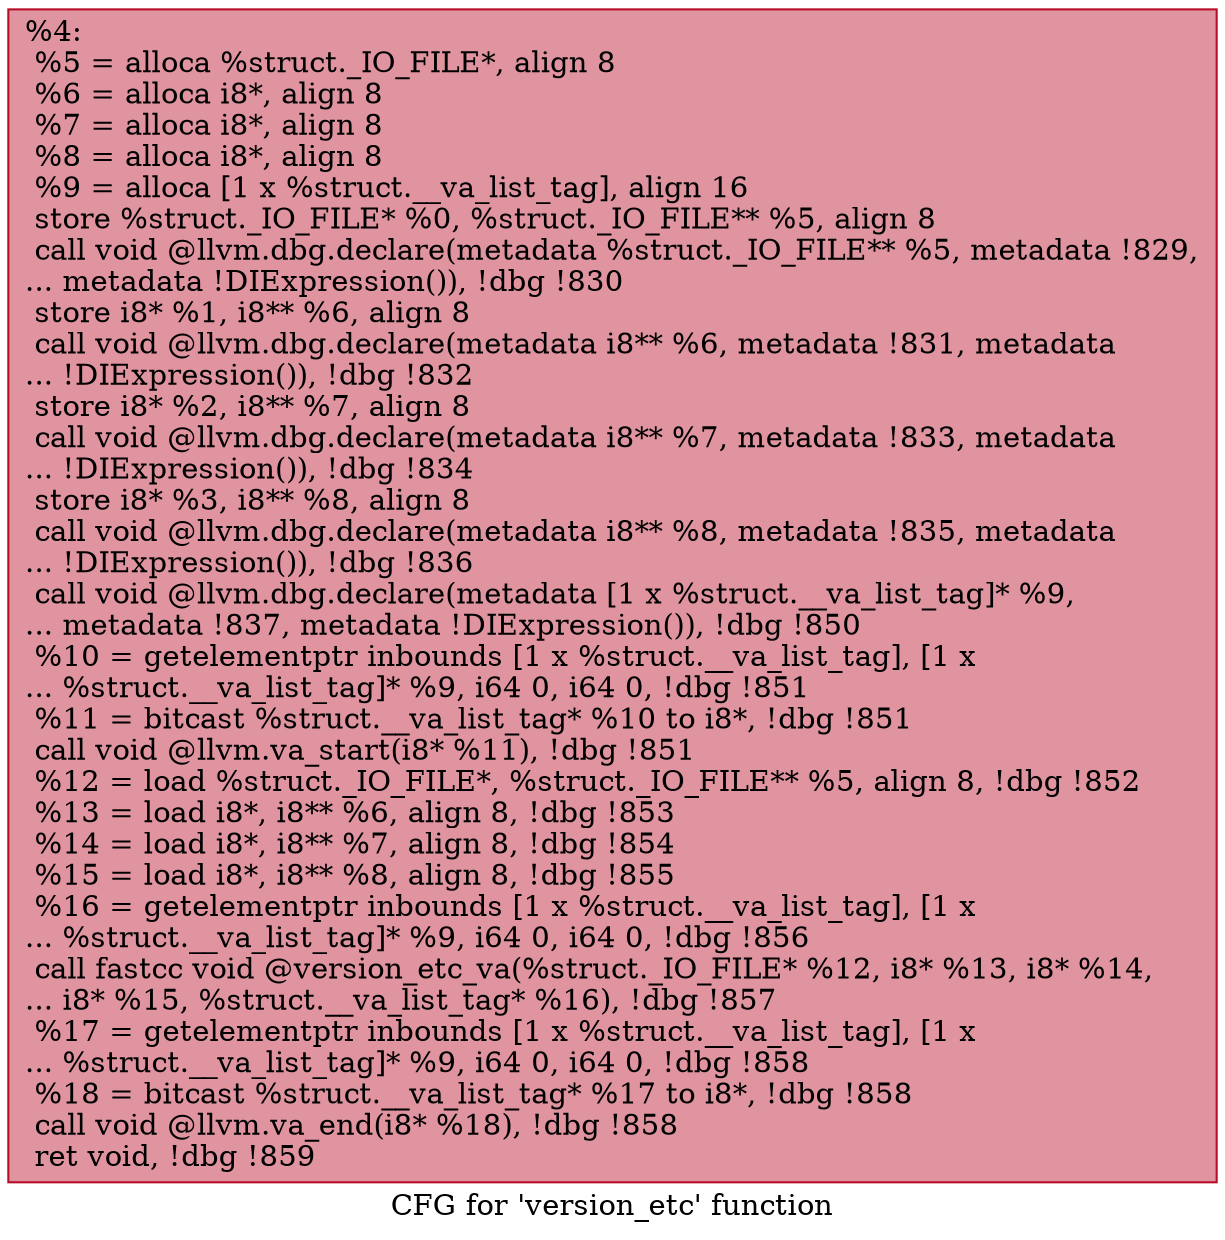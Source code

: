 digraph "CFG for 'version_etc' function" {
	label="CFG for 'version_etc' function";

	Node0x20ee9e0 [shape=record,color="#b70d28ff", style=filled, fillcolor="#b70d2870",label="{%4:\l  %5 = alloca %struct._IO_FILE*, align 8\l  %6 = alloca i8*, align 8\l  %7 = alloca i8*, align 8\l  %8 = alloca i8*, align 8\l  %9 = alloca [1 x %struct.__va_list_tag], align 16\l  store %struct._IO_FILE* %0, %struct._IO_FILE** %5, align 8\l  call void @llvm.dbg.declare(metadata %struct._IO_FILE** %5, metadata !829,\l... metadata !DIExpression()), !dbg !830\l  store i8* %1, i8** %6, align 8\l  call void @llvm.dbg.declare(metadata i8** %6, metadata !831, metadata\l... !DIExpression()), !dbg !832\l  store i8* %2, i8** %7, align 8\l  call void @llvm.dbg.declare(metadata i8** %7, metadata !833, metadata\l... !DIExpression()), !dbg !834\l  store i8* %3, i8** %8, align 8\l  call void @llvm.dbg.declare(metadata i8** %8, metadata !835, metadata\l... !DIExpression()), !dbg !836\l  call void @llvm.dbg.declare(metadata [1 x %struct.__va_list_tag]* %9,\l... metadata !837, metadata !DIExpression()), !dbg !850\l  %10 = getelementptr inbounds [1 x %struct.__va_list_tag], [1 x\l... %struct.__va_list_tag]* %9, i64 0, i64 0, !dbg !851\l  %11 = bitcast %struct.__va_list_tag* %10 to i8*, !dbg !851\l  call void @llvm.va_start(i8* %11), !dbg !851\l  %12 = load %struct._IO_FILE*, %struct._IO_FILE** %5, align 8, !dbg !852\l  %13 = load i8*, i8** %6, align 8, !dbg !853\l  %14 = load i8*, i8** %7, align 8, !dbg !854\l  %15 = load i8*, i8** %8, align 8, !dbg !855\l  %16 = getelementptr inbounds [1 x %struct.__va_list_tag], [1 x\l... %struct.__va_list_tag]* %9, i64 0, i64 0, !dbg !856\l  call fastcc void @version_etc_va(%struct._IO_FILE* %12, i8* %13, i8* %14,\l... i8* %15, %struct.__va_list_tag* %16), !dbg !857\l  %17 = getelementptr inbounds [1 x %struct.__va_list_tag], [1 x\l... %struct.__va_list_tag]* %9, i64 0, i64 0, !dbg !858\l  %18 = bitcast %struct.__va_list_tag* %17 to i8*, !dbg !858\l  call void @llvm.va_end(i8* %18), !dbg !858\l  ret void, !dbg !859\l}"];
}
